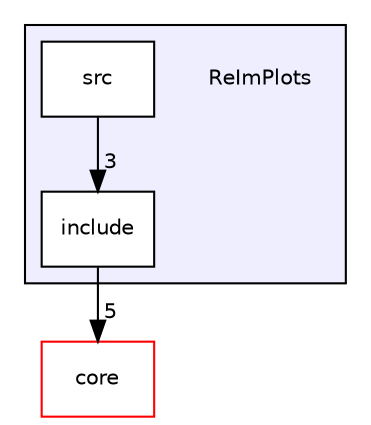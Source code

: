 digraph "/Users/matt/Scratch/lhcb/CombinationCode/gammacombo/ReImPlots" {
  compound=true
  node [ fontsize="10", fontname="Helvetica"];
  edge [ labelfontsize="10", labelfontname="Helvetica"];
  subgraph clusterdir_01c72b399cf40d9b5c97253726061a5b {
    graph [ bgcolor="#eeeeff", pencolor="black", label="" URL="dir_01c72b399cf40d9b5c97253726061a5b.html"];
    dir_01c72b399cf40d9b5c97253726061a5b [shape=plaintext label="ReImPlots"];
    dir_41839532678173a731707aff97603f14 [shape=box label="include" color="black" fillcolor="white" style="filled" URL="dir_41839532678173a731707aff97603f14.html"];
    dir_c8a3e62d0861a17d1cacdb4ffb74fef5 [shape=box label="src" color="black" fillcolor="white" style="filled" URL="dir_c8a3e62d0861a17d1cacdb4ffb74fef5.html"];
  }
  dir_4270bfced15e0e73154b13468c7c9ad9 [shape=box label="core" fillcolor="white" style="filled" color="red" URL="dir_4270bfced15e0e73154b13468c7c9ad9.html"];
  dir_c8a3e62d0861a17d1cacdb4ffb74fef5->dir_41839532678173a731707aff97603f14 [headlabel="3", labeldistance=1.5 headhref="dir_000005_000004.html"];
  dir_41839532678173a731707aff97603f14->dir_4270bfced15e0e73154b13468c7c9ad9 [headlabel="5", labeldistance=1.5 headhref="dir_000004_000000.html"];
}
